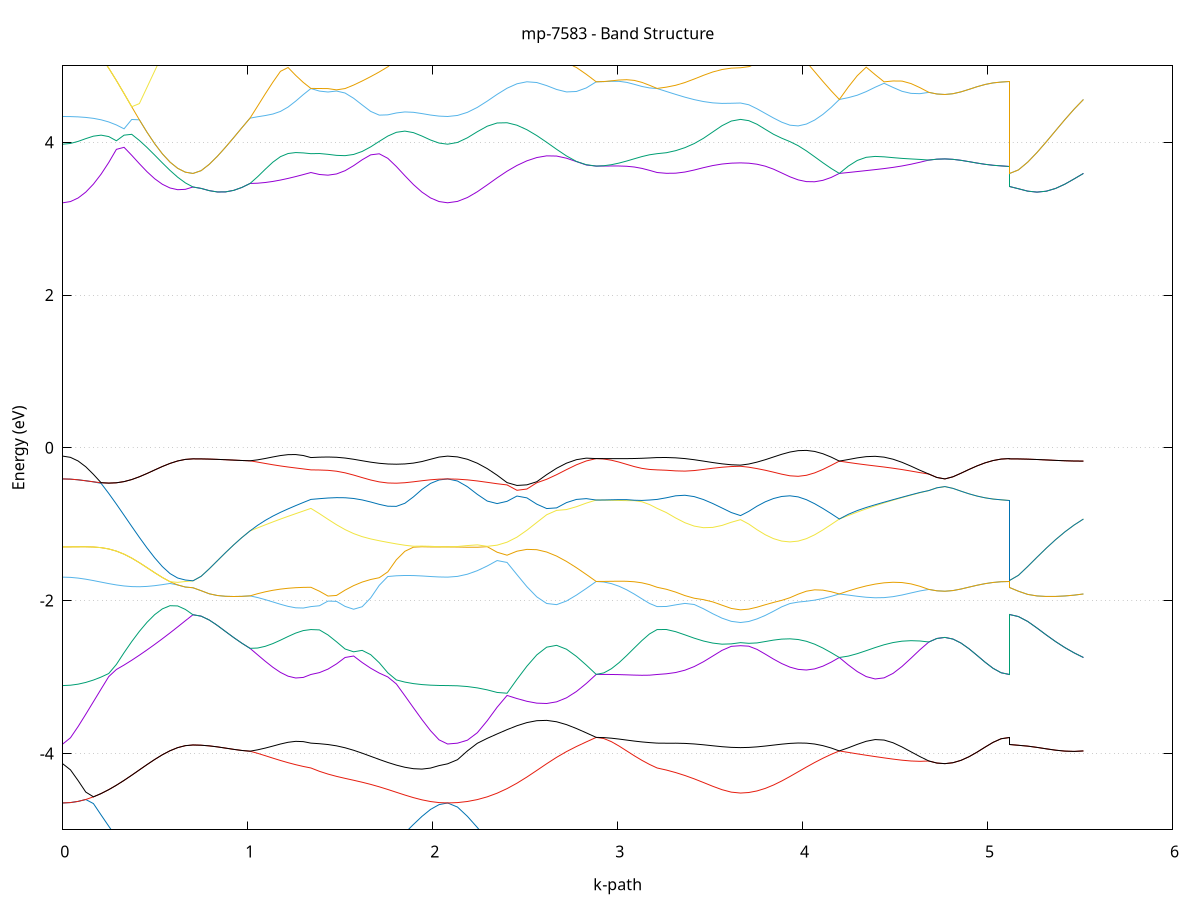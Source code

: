 set title 'mp-7583 - Band Structure'
set xlabel 'k-path'
set ylabel 'Energy (eV)'
set grid y
set yrange [-5:5]
set terminal png size 800,600
set output 'mp-7583_bands_gnuplot.png'
plot '-' using 1:2 with lines notitle, '-' using 1:2 with lines notitle, '-' using 1:2 with lines notitle, '-' using 1:2 with lines notitle, '-' using 1:2 with lines notitle, '-' using 1:2 with lines notitle, '-' using 1:2 with lines notitle, '-' using 1:2 with lines notitle, '-' using 1:2 with lines notitle, '-' using 1:2 with lines notitle, '-' using 1:2 with lines notitle, '-' using 1:2 with lines notitle, '-' using 1:2 with lines notitle, '-' using 1:2 with lines notitle, '-' using 1:2 with lines notitle, '-' using 1:2 with lines notitle, '-' using 1:2 with lines notitle, '-' using 1:2 with lines notitle, '-' using 1:2 with lines notitle, '-' using 1:2 with lines notitle, '-' using 1:2 with lines notitle, '-' using 1:2 with lines notitle, '-' using 1:2 with lines notitle, '-' using 1:2 with lines notitle
0.000000 -13.975874
0.041409 -13.972074
0.082817 -13.960774
0.124226 -13.941874
0.165635 -13.915574
0.207044 -13.881874
0.248452 -13.840874
0.289861 -13.792674
0.331270 -13.737374
0.372679 -13.675074
0.414087 -13.606074
0.455496 -13.530474
0.496905 -13.448574
0.538313 -13.360574
0.579722 -13.266874
0.621131 -13.167574
0.662540 -13.063174
0.703948 -12.954174
0.703948 -12.954174
0.747995 -12.953674
0.792041 -12.952174
0.836087 -12.949974
0.880133 -12.946974
0.924179 -12.943774
0.968226 -12.940474
1.012272 -12.937374
1.012272 -12.937374
1.053424 -12.989674
1.094577 -13.035274
1.135730 -13.074074
1.176882 -13.105874
1.218035 -13.130374
1.259187 -13.147674
1.300340 -13.157774
1.341492 -13.160474
1.341492 -13.160474
1.387687 -13.224174
1.433881 -13.292774
1.480075 -13.364574
1.526270 -13.437874
1.572464 -13.510874
1.618659 -13.582074
1.664853 -13.650174
1.711048 -13.713874
1.757242 -13.772274
1.803436 -13.824374
1.849631 -13.869574
1.895825 -13.907274
1.942020 -13.937074
1.988214 -13.958474
2.034408 -13.971474
2.080603 -13.975874
2.080603 -13.975874
2.134177 -13.970374
2.187751 -13.953974
2.241325 -13.926774
2.294899 -13.889074
2.348473 -13.841174
2.402047 -13.783474
2.455620 -13.716474
2.509194 -13.640774
2.562768 -13.557074
2.616342 -13.466174
2.669916 -13.369074
2.723490 -13.266674
2.777064 -13.159974
2.830638 -13.050174
2.884212 -12.938274
2.884212 -12.938274
2.925365 -12.941674
2.966517 -12.951974
3.007670 -12.969274
3.048822 -12.993674
3.089975 -13.025274
3.131127 -13.063874
3.172280 -13.109174
3.213432 -13.160474
3.213432 -13.160474
3.263550 -13.197874
3.313667 -13.242874
3.363784 -13.288174
3.413901 -13.329874
3.464018 -13.365774
3.514135 -13.394574
3.564252 -13.415574
3.614369 -13.428374
3.664486 -13.432674
3.664486 -13.432674
3.709000 -13.428674
3.753514 -13.416774
3.798027 -13.396974
3.842541 -13.369474
3.887055 -13.334674
3.931569 -13.292874
3.976083 -13.244574
4.020596 -13.190374
4.065110 -13.131074
4.109624 -13.067674
4.154138 -13.001074
4.198652 -12.932774
4.198652 -12.932774
4.247066 -12.974674
4.295480 -13.007674
4.343894 -13.031374
4.392308 -13.045874
4.440723 -13.050874
4.489137 -13.046474
4.537551 -13.032674
4.585965 -13.009574
4.634379 -12.977474
4.682794 -12.936474
4.682794 -12.936474
4.726180 -12.936274
4.769566 -12.936174
4.812952 -12.936274
4.856338 -12.936574
4.899725 -12.936874
4.943111 -12.937274
4.986497 -12.937674
5.029883 -12.937974
5.073269 -12.938174
5.116656 -12.938274
5.116656 -12.954174
5.166881 -12.953574
5.217107 -12.951674
5.267332 -12.948774
5.317558 -12.945174
5.367784 -12.941474
5.418009 -12.937874
5.468235 -12.934874
5.518460 -12.932774
e
0.000000 -11.714874
0.041409 -11.715674
0.082817 -11.717774
0.124226 -11.721274
0.165635 -11.725974
0.207044 -11.731774
0.248452 -11.738374
0.289861 -11.752774
0.331270 -11.866974
0.372679 -11.986174
0.414087 -12.108674
0.455496 -12.232874
0.496905 -12.357474
0.538313 -12.481474
0.579722 -12.603874
0.621131 -12.723974
0.662540 -12.840874
0.703948 -12.954174
0.703948 -12.954174
0.747995 -12.953674
0.792041 -12.952174
0.836087 -12.949874
0.880133 -12.946974
0.924179 -12.943774
0.968226 -12.940474
1.012272 -12.937374
1.012272 -12.937374
1.053424 -12.880874
1.094577 -12.831074
1.135730 -12.789174
1.176882 -12.755674
1.218035 -12.730974
1.259187 -12.714674
1.300340 -12.706474
1.341492 -12.705874
1.341492 -12.705874
1.387687 -12.639274
1.433881 -12.565974
1.480075 -12.486674
1.526270 -12.402474
1.572464 -12.314874
1.618659 -12.225474
1.664853 -12.136374
1.711048 -12.050074
1.757242 -11.969474
1.803436 -11.897874
1.849631 -11.837674
1.895825 -11.790374
1.942020 -11.755774
1.988214 -11.732474
2.034408 -11.719174
2.080603 -11.714874
2.080603 -11.714874
2.134177 -11.724074
2.187751 -11.751074
2.241325 -11.794274
2.294899 -11.851674
2.348473 -11.920974
2.402047 -12.000174
2.455620 -12.087474
2.509194 -12.181274
2.562768 -12.280474
2.616342 -12.383974
2.669916 -12.491074
2.723490 -12.600874
2.777064 -12.712674
2.830638 -12.825374
2.884212 -12.938274
2.884212 -12.938274
2.925365 -12.934574
2.966517 -12.923274
3.007670 -12.904674
3.048822 -12.878774
3.089975 -12.845674
3.131127 -12.805674
3.172280 -12.758974
3.213432 -12.705874
3.213432 -12.705874
3.263550 -12.668374
3.313667 -12.626074
3.363784 -12.586774
3.413901 -12.554074
3.464018 -12.529174
3.514135 -12.511474
3.564252 -12.499974
3.614369 -12.493674
3.664486 -12.491674
3.664486 -12.491674
3.709000 -12.493574
3.753514 -12.499774
3.798027 -12.510874
3.842541 -12.527974
3.887055 -12.552374
3.931569 -12.585174
3.976083 -12.626774
4.020596 -12.676974
4.065110 -12.734474
4.109624 -12.797574
4.154138 -12.864374
4.198652 -12.932774
4.198652 -12.932774
4.247066 -12.888874
4.295480 -12.855474
4.343894 -12.832574
4.392308 -12.820174
4.440723 -12.817674
4.489137 -12.824274
4.537551 -12.839674
4.585965 -12.863474
4.634379 -12.895774
4.682794 -12.936474
4.682794 -12.936474
4.726180 -12.936274
4.769566 -12.936174
4.812952 -12.936274
4.856338 -12.936574
4.899725 -12.936874
4.943111 -12.937274
4.986497 -12.937674
5.029883 -12.937974
5.073269 -12.938174
5.116656 -12.938274
5.116656 -12.954174
5.166881 -12.953474
5.217107 -12.951674
5.267332 -12.948774
5.317558 -12.945174
5.367784 -12.941374
5.418009 -12.937874
5.468235 -12.934874
5.518460 -12.932774
e
0.000000 -11.714874
0.041409 -11.715674
0.082817 -11.717774
0.124226 -11.721274
0.165635 -11.725974
0.207044 -11.731774
0.248452 -11.738374
0.289861 -11.745574
0.331270 -11.753174
0.372679 -11.760774
0.414087 -11.768274
0.455496 -11.775374
0.496905 -11.781774
0.538313 -11.787274
0.579722 -11.791774
0.621131 -11.795074
0.662540 -11.797174
0.703948 -11.797874
0.703948 -11.797874
0.747995 -11.798374
0.792041 -11.799774
0.836087 -11.801974
0.880133 -11.804474
0.924179 -11.806874
0.968226 -11.808674
1.012272 -11.809374
1.012272 -11.809374
1.053424 -11.814674
1.094577 -11.819574
1.135730 -11.823874
1.176882 -11.827474
1.218035 -11.830074
1.259187 -11.831474
1.300340 -11.831674
1.341492 -11.830474
1.341492 -11.830474
1.387687 -11.835374
1.433881 -11.836074
1.480075 -11.832874
1.526270 -11.826274
1.572464 -11.816874
1.618659 -11.805574
1.664853 -11.792974
1.711048 -11.779774
1.757242 -11.766674
1.803436 -11.754274
1.849631 -11.743074
1.895825 -11.733374
1.942020 -11.725474
1.988214 -11.719674
2.034408 -11.716074
2.080603 -11.714874
2.080603 -11.714874
2.134177 -11.716774
2.187751 -11.722374
2.241325 -11.731074
2.294899 -11.742374
2.348473 -11.755374
2.402047 -11.769074
2.455620 -11.782274
2.509194 -11.794074
2.562768 -11.803274
2.616342 -11.808774
2.669916 -11.809874
2.723490 -11.805774
2.777064 -11.795774
2.830638 -11.779774
2.884212 -11.757474
2.884212 -11.757474
2.925365 -11.759674
2.966517 -11.766074
3.007670 -11.775774
3.048822 -11.787674
3.089975 -11.800374
3.131127 -11.812474
3.172280 -11.822774
3.213432 -11.830474
3.213432 -11.830474
3.263550 -11.833474
3.313667 -11.833974
3.363784 -11.830374
3.413901 -11.822474
3.464018 -11.811574
3.514135 -11.799574
3.564252 -11.788874
3.614369 -11.781574
3.664486 -11.778974
3.664486 -11.778974
3.709000 -11.781674
3.753514 -11.789674
3.798027 -11.801674
3.842541 -11.816174
3.887055 -11.830774
3.931569 -11.843174
3.976083 -11.851174
4.020596 -11.853374
4.065110 -11.849574
4.109624 -11.839774
4.154138 -11.824974
4.198652 -11.805974
4.198652 -11.805974
4.247066 -11.810074
4.295480 -11.812974
4.343894 -11.814374
4.392308 -11.813774
4.440723 -11.811174
4.489137 -11.806274
4.537551 -11.798874
4.585965 -11.789074
4.634379 -11.776774
4.682794 -11.761974
4.682794 -11.761974
4.726180 -11.762474
4.769566 -11.762674
4.812952 -11.762374
4.856338 -11.761774
4.899725 -11.760974
4.943111 -11.759974
4.986497 -11.759074
5.029883 -11.758274
5.073269 -11.757674
5.116656 -11.757474
5.116656 -11.797874
5.166881 -11.798474
5.217107 -11.800374
5.267332 -11.803074
5.317558 -11.805874
5.367784 -11.808274
5.418009 -11.809374
5.468235 -11.808774
5.518460 -11.805974
e
0.000000 -11.295174
0.041409 -11.306374
0.082817 -11.339174
0.124226 -11.391974
0.165635 -11.462574
0.207044 -11.548074
0.248452 -11.645674
0.289861 -11.745574
0.331270 -11.753174
0.372679 -11.760774
0.414087 -11.768274
0.455496 -11.775374
0.496905 -11.781774
0.538313 -11.787274
0.579722 -11.791774
0.621131 -11.795074
0.662540 -11.797174
0.703948 -11.797874
0.703948 -11.797874
0.747995 -11.798374
0.792041 -11.799774
0.836087 -11.801974
0.880133 -11.804474
0.924179 -11.806874
0.968226 -11.808674
1.012272 -11.809374
1.012272 -11.809374
1.053424 -11.802374
1.094577 -11.791574
1.135730 -11.777574
1.176882 -11.761074
1.218035 -11.743374
1.259187 -11.726174
1.300340 -11.711174
1.341492 -11.699874
1.341492 -11.699874
1.387687 -11.683874
1.433881 -11.666374
1.480075 -11.647574
1.526270 -11.627474
1.572464 -11.605974
1.618659 -11.582974
1.664853 -11.558074
1.711048 -11.530774
1.757242 -11.500474
1.803436 -11.466474
1.849631 -11.429174
1.895825 -11.390274
1.942020 -11.353274
1.988214 -11.322574
2.034408 -11.302274
2.080603 -11.295174
2.080603 -11.295174
2.134177 -11.297974
2.187751 -11.306374
2.241325 -11.320674
2.294899 -11.341374
2.348473 -11.368374
2.402047 -11.401274
2.455620 -11.439174
2.509194 -11.480974
2.562768 -11.525174
2.616342 -11.570374
2.669916 -11.614774
2.723490 -11.656874
2.777064 -11.695474
2.830638 -11.729274
2.884212 -11.757474
2.884212 -11.757474
2.925365 -11.756574
2.966517 -11.753674
3.007670 -11.748974
3.048822 -11.742374
3.089975 -11.734074
3.131127 -11.724174
3.172280 -11.712774
3.213432 -11.699874
3.213432 -11.699874
3.263550 -11.688274
3.313667 -11.670474
3.363784 -11.649474
3.413901 -11.627774
3.464018 -11.607274
3.514135 -11.589774
3.564252 -11.576374
3.614369 -11.567974
3.664486 -11.565074
3.664486 -11.565074
3.709000 -11.568274
3.753514 -11.577374
3.798027 -11.591774
3.842541 -11.610274
3.887055 -11.631974
3.931569 -11.655874
3.976083 -11.681274
4.020596 -11.707474
4.065110 -11.733774
4.109624 -11.759474
4.154138 -11.783874
4.198652 -11.805974
4.198652 -11.805974
4.247066 -11.793174
4.295480 -11.777374
4.343894 -11.760374
4.392308 -11.744774
4.440723 -11.732874
4.489137 -11.726574
4.537551 -11.726974
4.585965 -11.733874
4.634379 -11.746174
4.682794 -11.761974
4.682794 -11.761974
4.726180 -11.762474
4.769566 -11.762574
4.812952 -11.762374
4.856338 -11.761774
4.899725 -11.760974
4.943111 -11.759974
4.986497 -11.759074
5.029883 -11.758174
5.073269 -11.757674
5.116656 -11.757474
5.116656 -11.797874
5.166881 -11.798474
5.217107 -11.800374
5.267332 -11.803074
5.317558 -11.805874
5.367784 -11.808274
5.418009 -11.809374
5.468235 -11.808774
5.518460 -11.805974
e
0.000000 -8.235574
0.041409 -8.224174
0.082817 -8.190474
0.124226 -8.136174
0.165635 -8.063574
0.207044 -7.975374
0.248452 -7.874374
0.289861 -7.763274
0.331270 -7.644274
0.372679 -7.519474
0.414087 -7.390374
0.455496 -7.258474
0.496905 -7.124774
0.538313 -6.990074
0.579722 -6.855174
0.621131 -6.720474
0.662540 -6.586074
0.703948 -6.452274
0.703948 -6.452274
0.747995 -6.451174
0.792041 -6.448474
0.836087 -6.444974
0.880133 -6.442074
0.924179 -6.441574
0.968226 -6.445374
1.012272 -6.454974
1.012272 -6.454974
1.053424 -6.545374
1.094577 -6.634074
1.135730 -6.718974
1.176882 -6.797574
1.218035 -6.867374
1.259187 -6.925674
1.300340 -6.970374
1.341492 -6.999674
1.341492 -6.999674
1.387687 -7.071774
1.433881 -7.151574
1.480075 -7.238074
1.526270 -7.330074
1.572464 -7.426374
1.618659 -7.525474
1.664853 -7.626074
1.711048 -7.726274
1.757242 -7.824374
1.803436 -7.918074
1.849631 -8.004874
1.895825 -8.081974
1.942020 -8.146274
1.988214 -8.194974
2.034408 -8.225274
2.080603 -8.235574
2.080603 -8.235574
2.134177 -8.225674
2.187751 -8.196374
2.241325 -8.148674
2.294899 -8.084274
2.348473 -8.004974
2.402047 -7.912774
2.455620 -7.809574
2.509194 -7.697074
2.562768 -7.576774
2.616342 -7.449974
2.669916 -7.317774
2.723490 -7.181374
2.777064 -7.041574
2.830638 -6.899474
2.884212 -6.755774
2.884212 -6.755774
2.925365 -6.759574
2.966517 -6.770874
3.007670 -6.789774
3.048822 -6.816474
3.089975 -6.850874
3.131127 -6.892974
3.172280 -6.942674
3.213432 -6.999674
3.213432 -6.999674
3.263550 -7.047474
3.313667 -7.113674
3.363784 -7.185774
3.413901 -7.255574
3.464018 -7.317974
3.514135 -7.369374
3.564252 -7.407474
3.614369 -7.430874
3.664486 -7.438774
3.664486 -7.438774
3.709000 -7.429574
3.753514 -7.402374
3.798027 -7.358274
3.842541 -7.298774
3.887055 -7.225774
3.931569 -7.141374
3.976083 -7.047674
4.020596 -6.946574
4.065110 -6.839674
4.109624 -6.728574
4.154138 -6.614574
4.198652 -6.498674
4.198652 -6.498674
4.247066 -6.595374
4.295480 -6.684774
4.343894 -6.762074
4.392308 -6.822774
4.440723 -6.862874
4.489137 -6.879774
4.537551 -6.872074
4.585965 -6.839974
4.634379 -6.785174
4.682794 -6.710774
4.682794 -6.710774
4.726180 -6.705474
4.769566 -6.703874
4.812952 -6.706374
4.856338 -6.712374
4.899725 -6.720974
4.943111 -6.730874
4.986497 -6.740574
5.029883 -6.748674
5.073269 -6.753974
5.116656 -6.755774
5.116656 -6.452274
5.166881 -6.450874
5.217107 -6.447474
5.267332 -6.443574
5.317558 -6.441374
5.367784 -6.443674
5.418009 -6.452974
5.468235 -6.471174
5.518460 -6.498674
e
0.000000 -4.648874
0.041409 -4.643774
0.082817 -4.628574
0.124226 -4.603574
0.165635 -4.657074
0.207044 -4.806274
0.248452 -4.953174
0.289861 -5.097474
0.331270 -5.239274
0.372679 -5.378774
0.414087 -5.516274
0.455496 -5.652074
0.496905 -5.786574
0.538313 -5.920074
0.579722 -6.053074
0.621131 -6.185874
0.662540 -6.318874
0.703948 -6.452174
0.703948 -6.452174
0.747995 -6.451174
0.792041 -6.448474
0.836087 -6.444974
0.880133 -6.442074
0.924179 -6.441574
0.968226 -6.445374
1.012272 -6.454974
1.012272 -6.454974
1.053424 -6.386674
1.094577 -6.327774
1.135730 -6.279674
1.176882 -6.243874
1.218035 -6.221174
1.259187 -6.211974
1.300340 -6.216174
1.341492 -6.233374
1.341492 -6.233374
1.387687 -6.116674
1.433881 -6.001074
1.480075 -5.888774
1.526270 -5.780374
1.572464 -5.675574
1.618659 -5.572974
1.664853 -5.470874
1.711048 -5.367474
1.757242 -5.261774
1.803436 -5.152974
1.849631 -5.041674
1.895825 -4.930474
1.942020 -4.824474
1.988214 -4.733474
2.034408 -4.671074
2.080603 -4.648874
2.080603 -4.648874
2.134177 -4.702874
2.187751 -4.824474
2.241325 -4.970174
2.294899 -5.123174
2.348473 -5.277674
2.402047 -5.431474
2.455620 -5.583574
2.509194 -5.733874
2.562768 -5.882274
2.616342 -6.029374
2.669916 -6.175474
2.723490 -6.320974
2.777064 -6.466274
2.830638 -6.611274
2.884212 -6.755774
2.884212 -6.755774
2.925365 -6.745674
2.966517 -6.715774
3.007670 -6.667374
3.048822 -6.602374
3.089975 -6.523374
3.131127 -6.433474
3.172280 -6.335674
3.213432 -6.233374
3.213432 -6.233374
3.263550 -6.159474
3.313667 -6.061774
3.363784 -5.951774
3.413901 -5.837674
3.464018 -5.726274
3.514135 -5.624274
3.564252 -5.539874
3.614369 -5.482974
3.664486 -5.462674
3.664486 -5.462674
3.709000 -5.474674
3.753514 -5.509774
3.798027 -5.565374
3.842541 -5.638274
3.887055 -5.724774
3.931569 -5.821674
3.976083 -5.926074
4.020596 -6.035974
4.065110 -6.149374
4.109624 -6.265074
4.154138 -6.381774
4.198652 -6.498574
4.198652 -6.498574
4.247066 -6.458074
4.295480 -6.432774
4.343894 -6.422874
4.392308 -6.428174
4.440723 -6.447474
4.489137 -6.479674
4.537551 -6.523274
4.585965 -6.577074
4.634379 -6.639874
4.682794 -6.710774
4.682794 -6.710774
4.726180 -6.705474
4.769566 -6.703874
4.812952 -6.706374
4.856338 -6.712374
4.899725 -6.720974
4.943111 -6.730874
4.986497 -6.740574
5.029883 -6.748574
5.073269 -6.753974
5.116656 -6.755774
5.116656 -6.452174
5.166881 -6.450874
5.217107 -6.447474
5.267332 -6.443574
5.317558 -6.441374
5.367784 -6.443674
5.418009 -6.452974
5.468235 -6.471174
5.518460 -6.498574
e
0.000000 -4.648874
0.041409 -4.643774
0.082817 -4.628574
0.124226 -4.603574
0.165635 -4.569074
0.207044 -4.525874
0.248452 -4.474774
0.289861 -4.416774
0.331270 -4.353374
0.372679 -4.285874
0.414087 -4.216174
0.455496 -4.146674
0.496905 -4.079674
0.538313 -4.018174
0.579722 -3.965474
0.621131 -3.924674
0.662540 -3.898874
0.703948 -3.889974
0.703948 -3.889974
0.747995 -3.892974
0.792041 -3.901674
0.836087 -3.914874
0.880133 -3.930874
0.924179 -3.947374
0.968226 -3.961774
1.012272 -3.971374
1.012272 -3.971374
1.053424 -3.999074
1.094577 -4.030174
1.135730 -4.062074
1.176882 -4.092874
1.218035 -4.121574
1.259187 -4.147774
1.300340 -4.171074
1.341492 -4.190974
1.341492 -4.190974
1.387687 -4.234874
1.433881 -4.270874
1.480075 -4.300874
1.526270 -4.326974
1.572464 -4.351774
1.618659 -4.377574
1.664853 -4.405874
1.711048 -4.437574
1.757242 -4.472374
1.803436 -4.508974
1.849631 -4.545374
1.895825 -4.579174
1.942020 -4.608174
1.988214 -4.630274
2.034408 -4.644174
2.080603 -4.648874
2.080603 -4.648874
2.134177 -4.644174
2.187751 -4.629674
2.241325 -4.604774
2.294899 -4.568774
2.348473 -4.520974
2.402047 -4.461174
2.455620 -4.390274
2.509194 -4.309874
2.562768 -4.223274
2.616342 -4.135374
2.669916 -4.051674
2.723490 -3.976374
2.777064 -3.910174
2.830638 -3.849474
2.884212 -3.790574
2.884212 -3.790574
2.925365 -3.805774
2.966517 -3.846974
3.007670 -3.903874
3.048822 -3.967474
3.089975 -4.031074
3.131127 -4.090774
3.172280 -4.144374
3.213432 -4.190974
3.213432 -4.190974
3.263550 -4.218174
3.313667 -4.251174
3.363784 -4.289574
3.413901 -4.333274
3.464018 -4.381274
3.514135 -4.430474
3.564252 -4.475074
3.614369 -4.507274
3.664486 -4.519174
3.664486 -4.519174
3.709000 -4.512174
3.753514 -4.491574
3.798027 -4.458474
3.842541 -4.414274
3.887055 -4.361474
3.931569 -4.302674
3.976083 -4.240874
4.020596 -4.179074
4.065110 -4.119474
4.109624 -4.063874
4.154138 -4.013074
4.198652 -3.967874
4.198652 -3.967874
4.247066 -3.986974
4.295480 -4.006074
4.343894 -4.024374
4.392308 -4.041874
4.440723 -4.058874
4.489137 -4.074974
4.537551 -4.089174
4.585965 -4.099574
4.634379 -4.103974
4.682794 -4.099674
4.682794 -4.099674
4.726180 -4.126574
4.769566 -4.134274
4.812952 -4.122174
4.856338 -4.091174
4.899725 -4.043774
4.943111 -3.984074
4.986497 -3.918374
5.029883 -3.855574
5.073269 -3.808474
5.116656 -3.790574
5.116656 -3.889974
5.166881 -3.893874
5.217107 -3.904974
5.267332 -3.921374
5.317558 -3.940274
5.367784 -3.957874
5.418009 -3.970174
5.468235 -3.974174
5.518460 -3.967874
e
0.000000 -4.136574
0.041409 -4.215374
0.082817 -4.356074
0.124226 -4.506274
0.165635 -4.569074
0.207044 -4.525874
0.248452 -4.474774
0.289861 -4.416774
0.331270 -4.353374
0.372679 -4.285874
0.414087 -4.216174
0.455496 -4.146674
0.496905 -4.079674
0.538313 -4.018174
0.579722 -3.965474
0.621131 -3.924674
0.662540 -3.898874
0.703948 -3.889974
0.703948 -3.889974
0.747995 -3.892974
0.792041 -3.901674
0.836087 -3.914874
0.880133 -3.930874
0.924179 -3.947374
0.968226 -3.961774
1.012272 -3.971374
1.012272 -3.971374
1.053424 -3.953274
1.094577 -3.930674
1.135730 -3.904474
1.176882 -3.877474
1.218035 -3.854674
1.259187 -3.842474
1.300340 -3.845974
1.341492 -3.865674
1.341492 -3.865674
1.387687 -3.873274
1.433881 -3.884074
1.480075 -3.901274
1.526270 -3.926474
1.572464 -3.959174
1.618659 -3.997274
1.664853 -4.038274
1.711048 -4.079474
1.757242 -4.118674
1.803436 -4.153474
1.849631 -4.181674
1.895825 -4.200374
1.942020 -4.205574
1.988214 -4.192274
2.034408 -4.160074
2.080603 -4.136574
2.080603 -4.136574
2.134177 -4.082574
2.187751 -3.967474
2.241325 -3.867774
2.294899 -3.803174
2.348473 -3.745374
2.402047 -3.689274
2.455620 -3.637974
2.509194 -3.596974
2.562768 -3.572074
2.616342 -3.567874
2.669916 -3.585974
2.723490 -3.623474
2.777064 -3.674274
2.830638 -3.731574
2.884212 -3.790574
2.884212 -3.790574
2.925365 -3.793374
2.966517 -3.801174
3.007670 -3.812574
3.048822 -3.825774
3.089975 -3.838774
3.131127 -3.849974
3.172280 -3.858774
3.213432 -3.865674
3.213432 -3.865674
3.263550 -3.866774
3.313667 -3.866674
3.363784 -3.869474
3.413901 -3.876574
3.464018 -3.887374
3.514135 -3.900174
3.564252 -3.912374
3.614369 -3.921174
3.664486 -3.924474
3.664486 -3.924474
3.709000 -3.921874
3.753514 -3.914674
3.798027 -3.903974
3.842541 -3.891574
3.887055 -3.879274
3.931569 -3.869274
3.976083 -3.863974
4.020596 -3.866074
4.065110 -3.877374
4.109624 -3.898674
4.154138 -3.929274
4.198652 -3.967874
4.198652 -3.967874
4.247066 -3.927074
4.295480 -3.881974
4.343894 -3.841574
4.392308 -3.819074
4.440723 -3.825474
4.489137 -3.861074
4.537551 -3.915974
4.585965 -3.978974
4.634379 -4.041874
4.682794 -4.099674
4.682794 -4.099674
4.726180 -4.126574
4.769566 -4.134274
4.812952 -4.122174
4.856338 -4.091174
4.899725 -4.043774
4.943111 -3.984074
4.986497 -3.918374
5.029883 -3.855574
5.073269 -3.808474
5.116656 -3.790574
5.116656 -3.889974
5.166881 -3.893874
5.217107 -3.904974
5.267332 -3.921374
5.317558 -3.940274
5.367784 -3.957874
5.418009 -3.970174
5.468235 -3.974174
5.518460 -3.967874
e
0.000000 -3.877074
0.041409 -3.795874
0.082817 -3.648574
0.124226 -3.487774
0.165635 -3.323174
0.207044 -3.158174
0.248452 -2.994874
0.289861 -2.901774
0.331270 -2.843574
0.372679 -2.780874
0.414087 -2.714574
0.455496 -2.645274
0.496905 -2.573574
0.538313 -2.499374
0.579722 -2.422874
0.621131 -2.344074
0.662540 -2.263874
0.703948 -2.185074
0.703948 -2.185074
0.747995 -2.203374
0.792041 -2.254274
0.836087 -2.325774
0.880133 -2.405074
0.924179 -2.483774
0.968226 -2.557674
1.012272 -2.624974
1.012272 -2.624974
1.053424 -2.709574
1.094577 -2.793674
1.135730 -2.872474
1.176882 -2.939974
1.218035 -2.989374
1.259187 -3.013074
1.300340 -3.005674
1.341492 -2.967174
1.341492 -2.967174
1.387687 -2.942474
1.433881 -2.896774
1.480075 -2.828474
1.526270 -2.744574
1.572464 -2.725374
1.618659 -2.810274
1.664853 -2.885174
1.711048 -2.948474
1.757242 -2.999274
1.803436 -3.091074
1.849631 -3.245274
1.895825 -3.402574
1.942020 -3.557574
1.988214 -3.702774
2.034408 -3.822774
2.080603 -3.877074
2.080603 -3.877074
2.134177 -3.866174
2.187751 -3.827174
2.241325 -3.729374
2.294899 -3.572474
2.348473 -3.395374
2.402047 -3.241674
2.455620 -3.282174
2.509194 -3.318074
2.562768 -3.342274
2.616342 -3.346974
2.669916 -3.325174
2.723490 -3.272574
2.777064 -3.190074
2.830638 -3.084674
2.884212 -2.965974
2.884212 -2.965974
2.925365 -2.966174
2.966517 -2.967074
3.007670 -2.968874
3.048822 -2.971774
3.089975 -2.975274
3.131127 -2.977574
3.172280 -2.976174
3.213432 -2.967174
3.213432 -2.967174
3.263550 -2.958074
3.313667 -2.941474
3.363784 -2.910974
3.413901 -2.863574
3.464018 -2.800274
3.514135 -2.726174
3.564252 -2.651374
3.614369 -2.598874
3.664486 -2.590274
3.664486 -2.590274
3.709000 -2.596674
3.753514 -2.638374
3.798027 -2.700474
3.842541 -2.765274
3.887055 -2.824074
3.931569 -2.870774
3.976083 -2.900274
4.020596 -2.908474
4.065110 -2.893974
4.109624 -2.858274
4.154138 -2.806274
4.198652 -2.744774
4.198652 -2.744774
4.247066 -2.841774
4.295480 -2.928774
4.343894 -2.994674
4.392308 -3.025774
4.440723 -3.011274
4.489137 -2.952674
4.537551 -2.862074
4.585965 -2.754474
4.634379 -2.643174
4.682794 -2.541674
4.682794 -2.541674
4.726180 -2.495574
4.769566 -2.481774
4.812952 -2.503374
4.856338 -2.555674
4.899725 -2.630074
4.943111 -2.716674
4.986497 -2.805774
5.029883 -2.886274
5.073269 -2.944374
5.116656 -2.965974
5.116656 -2.185074
5.166881 -2.208774
5.217107 -2.272874
5.267332 -2.358874
5.317558 -2.449674
5.367784 -2.536274
5.418009 -2.614874
5.468235 -2.684274
5.518460 -2.744774
e
0.000000 -3.112174
0.041409 -3.107574
0.082817 -3.093774
0.124226 -3.071174
0.165635 -3.039974
0.207044 -3.000774
0.248452 -2.954474
0.289861 -2.835374
0.331270 -2.681774
0.372679 -2.536674
0.414087 -2.402874
0.455496 -2.283774
0.496905 -2.183574
0.538313 -2.108174
0.579722 -2.066774
0.621131 -2.069774
0.662540 -2.115174
0.703948 -2.185074
0.703948 -2.185074
0.747995 -2.203374
0.792041 -2.254274
0.836087 -2.325774
0.880133 -2.405074
0.924179 -2.483774
0.968226 -2.557674
1.012272 -2.624974
1.012272 -2.624974
1.053424 -2.620874
1.094577 -2.598574
1.135730 -2.562674
1.176882 -2.518074
1.218035 -2.469974
1.259187 -2.425174
1.300340 -2.392374
1.341492 -2.379074
1.341492 -2.379074
1.387687 -2.383474
1.433881 -2.449674
1.480075 -2.539074
1.526270 -2.633474
1.572464 -2.670274
1.618659 -2.651374
1.664853 -2.707774
1.711048 -2.813374
1.757242 -2.944974
1.803436 -3.038274
1.849631 -3.066774
1.895825 -3.086474
1.942020 -3.099274
1.988214 -3.106974
2.034408 -3.110974
2.080603 -3.112174
2.080603 -3.112174
2.134177 -3.115274
2.187751 -3.125074
2.241325 -3.142574
2.294899 -3.168474
2.348473 -3.202274
2.402047 -3.212474
2.455620 -3.030974
2.509194 -2.859174
2.562768 -2.710774
2.616342 -2.609574
2.669916 -2.585574
2.723490 -2.636474
2.777064 -2.730274
2.830638 -2.844374
2.884212 -2.965974
2.884212 -2.965974
2.925365 -2.946074
2.966517 -2.891374
3.007670 -2.812274
3.048822 -2.719274
3.089975 -2.620474
3.131127 -2.523174
3.172280 -2.436474
3.213432 -2.379074
3.213432 -2.379074
3.263550 -2.378374
3.313667 -2.406674
3.363784 -2.448374
3.413901 -2.491574
3.464018 -2.528974
3.514135 -2.555974
3.564252 -2.570374
3.614369 -2.566374
3.664486 -2.550174
3.664486 -2.550174
3.709000 -2.559174
3.753514 -2.553974
3.798027 -2.535874
3.842541 -2.517174
3.887055 -2.503974
3.931569 -2.500374
3.976083 -2.509274
4.020596 -2.532474
4.065110 -2.570274
4.109624 -2.620974
4.154138 -2.680874
4.198652 -2.744774
4.198652 -2.744774
4.247066 -2.726574
4.295480 -2.694574
4.343894 -2.655374
4.392308 -2.614774
4.440723 -2.577974
4.489137 -2.549174
4.537551 -2.531074
4.585965 -2.524474
4.634379 -2.528574
4.682794 -2.541674
4.682794 -2.541674
4.726180 -2.495574
4.769566 -2.481774
4.812952 -2.503374
4.856338 -2.555674
4.899725 -2.630074
4.943111 -2.716674
4.986497 -2.805774
5.029883 -2.886174
5.073269 -2.944374
5.116656 -2.965974
5.116656 -2.185074
5.166881 -2.208774
5.217107 -2.272874
5.267332 -2.358874
5.317558 -2.449674
5.367784 -2.536274
5.418009 -2.614774
5.468235 -2.684274
5.518460 -2.744774
e
0.000000 -1.692774
0.041409 -1.695974
0.082817 -1.705274
0.124226 -1.719774
0.165635 -1.737874
0.207044 -1.757774
0.248452 -1.777374
0.289861 -1.794874
0.331270 -1.808274
0.372679 -1.816474
0.414087 -1.818474
0.455496 -1.814274
0.496905 -1.804574
0.538313 -1.790974
0.579722 -1.775674
0.621131 -1.794974
0.662540 -1.822374
0.703948 -1.831774
0.703948 -1.831774
0.747995 -1.870174
0.792041 -1.910874
0.836087 -1.933374
0.880133 -1.943474
0.924179 -1.946274
0.968226 -1.944174
1.012272 -1.938074
1.012272 -1.938074
1.053424 -1.959874
1.094577 -1.987074
1.135730 -2.017274
1.176882 -2.047974
1.218035 -2.075374
1.259187 -2.094274
1.300340 -2.097174
1.341492 -2.078474
1.341492 -2.078474
1.387687 -2.067474
1.433881 -2.006074
1.480075 -2.010074
1.526270 -2.075774
1.572464 -2.113074
1.618659 -2.080274
1.664853 -1.964174
1.711048 -1.800074
1.757242 -1.684674
1.803436 -1.675074
1.849631 -1.670974
1.895825 -1.672074
1.942020 -1.677474
1.988214 -1.684574
2.034408 -1.690474
2.080603 -1.692774
2.080603 -1.692774
2.134177 -1.683074
2.187751 -1.654374
2.241325 -1.607974
2.294899 -1.546674
2.348473 -1.475674
2.402047 -1.500574
2.455620 -1.659974
2.509194 -1.817274
2.562768 -1.950974
2.616342 -2.037674
2.669916 -2.052974
2.723490 -2.005174
2.777064 -1.928074
2.830638 -1.840674
2.884212 -1.749574
2.884212 -1.749574
2.925365 -1.756774
2.966517 -1.777874
3.007670 -1.812174
3.048822 -1.858574
3.089975 -1.914674
3.131127 -1.976774
3.172280 -2.037274
3.213432 -2.078474
3.213432 -2.078474
3.263550 -2.076974
3.313667 -2.055674
3.363784 -2.036474
3.413901 -2.050974
3.464018 -2.106674
3.514135 -2.171674
3.564252 -2.229874
3.614369 -2.271374
3.664486 -2.286974
3.664486 -2.286974
3.709000 -2.273274
3.753514 -2.239574
3.798027 -2.194074
3.842541 -2.139374
3.887055 -2.081674
3.931569 -2.038474
3.976083 -2.019374
4.020596 -2.008274
4.065110 -1.993874
4.109624 -1.972574
4.154138 -1.944574
4.198652 -1.913174
4.198652 -1.913174
4.247066 -1.927674
4.295480 -1.943174
4.343894 -1.956174
4.392308 -1.962974
4.440723 -1.960774
4.489137 -1.948374
4.537551 -1.926874
4.585965 -1.900074
4.634379 -1.873574
4.682794 -1.853574
4.682794 -1.853574
4.726180 -1.871574
4.769566 -1.877274
4.812952 -1.868374
4.856338 -1.848474
4.899725 -1.823574
4.943111 -1.799074
4.986497 -1.778074
5.029883 -1.762474
5.073269 -1.752874
5.116656 -1.749574
5.116656 -1.831774
5.166881 -1.876974
5.217107 -1.918774
5.267332 -1.938774
5.317558 -1.945774
5.367784 -1.945274
5.418009 -1.939274
5.468235 -1.928574
5.518460 -1.913174
e
0.000000 -1.297074
0.041409 -1.296674
0.082817 -1.295674
0.124226 -1.295574
0.165635 -1.298274
0.207044 -1.306674
0.248452 -1.323774
0.289861 -1.351974
0.331270 -1.392174
0.372679 -1.443474
0.414087 -1.503574
0.455496 -1.568674
0.496905 -1.634774
0.538313 -1.697374
0.579722 -1.752174
0.621131 -1.794974
0.662540 -1.822374
0.703948 -1.831774
0.703948 -1.831774
0.747995 -1.870174
0.792041 -1.910874
0.836087 -1.933374
0.880133 -1.943474
0.924179 -1.946274
0.968226 -1.944174
1.012272 -1.938074
1.012272 -1.938074
1.053424 -1.909574
1.094577 -1.884974
1.135730 -1.864874
1.176882 -1.849574
1.218035 -1.838474
1.259187 -1.831074
1.300340 -1.826874
1.341492 -1.825474
1.341492 -1.825474
1.387687 -1.877174
1.433881 -1.940274
1.480075 -1.932274
1.526270 -1.862674
1.572464 -1.803674
1.618659 -1.757374
1.664853 -1.723674
1.711048 -1.700274
1.757242 -1.623874
1.803436 -1.465774
1.849631 -1.354474
1.895825 -1.300674
1.942020 -1.295274
1.988214 -1.297574
2.034408 -1.297474
2.080603 -1.297074
2.080603 -1.297074
2.134177 -1.298574
2.187751 -1.301374
2.241325 -1.301574
2.294899 -1.294174
2.348473 -1.366874
2.402047 -1.405574
2.455620 -1.353174
2.509194 -1.329274
2.562768 -1.333574
2.616342 -1.364074
2.669916 -1.417074
2.723490 -1.487174
2.777064 -1.569174
2.830638 -1.657974
2.884212 -1.749574
2.884212 -1.749574
2.925365 -1.748874
2.966517 -1.747274
3.007670 -1.745974
3.048822 -1.747074
3.089975 -1.753274
3.131127 -1.767174
3.172280 -1.790874
3.213432 -1.825474
3.213432 -1.825474
3.263550 -1.851574
3.313667 -1.888674
3.363784 -1.934274
3.413901 -1.968874
3.464018 -1.987474
3.514135 -2.016774
3.564252 -2.059674
3.614369 -2.102274
3.664486 -2.121174
3.664486 -2.121174
3.709000 -2.111474
3.753514 -2.086274
3.798027 -2.054274
3.842541 -2.023874
3.887055 -1.996874
3.931569 -1.962174
3.976083 -1.915374
4.020596 -1.876774
4.065110 -1.858874
4.109624 -1.862974
4.154138 -1.883574
4.198652 -1.913174
4.198652 -1.913174
4.247066 -1.873774
4.295480 -1.838274
4.343894 -1.807974
4.392308 -1.783874
4.440723 -1.767174
4.489137 -1.759774
4.537551 -1.763674
4.585965 -1.781074
4.634379 -1.812474
4.682794 -1.853574
4.682794 -1.853574
4.726180 -1.871574
4.769566 -1.877274
4.812952 -1.868374
4.856338 -1.848474
4.899725 -1.823574
4.943111 -1.799074
4.986497 -1.778074
5.029883 -1.762474
5.073269 -1.752874
5.116656 -1.749574
5.116656 -1.831774
5.166881 -1.876974
5.217107 -1.918774
5.267332 -1.938774
5.317558 -1.945774
5.367784 -1.945274
5.418009 -1.939274
5.468235 -1.928574
5.518460 -1.913174
e
0.000000 -1.297074
0.041409 -1.296674
0.082817 -1.295674
0.124226 -1.295574
0.165635 -1.298274
0.207044 -1.306674
0.248452 -1.323774
0.289861 -1.351974
0.331270 -1.392174
0.372679 -1.443474
0.414087 -1.503574
0.455496 -1.568674
0.496905 -1.634774
0.538313 -1.697374
0.579722 -1.752174
0.621131 -1.761274
0.662540 -1.749674
0.703948 -1.740974
0.703948 -1.740974
0.747995 -1.681874
0.792041 -1.583174
0.836087 -1.477274
0.880133 -1.371574
0.924179 -1.269974
0.968226 -1.174674
1.012272 -1.087374
1.012272 -1.087374
1.053424 -1.047774
1.094577 -1.008474
1.135730 -0.970074
1.176882 -0.932874
1.218035 -0.896974
1.259187 -0.861974
1.300340 -0.827474
1.341492 -0.792774
1.341492 -0.792774
1.387687 -0.861774
1.433881 -0.935474
1.480075 -1.006874
1.526270 -1.070374
1.572464 -1.122674
1.618659 -1.162674
1.664853 -1.192574
1.711048 -1.216274
1.757242 -1.237474
1.803436 -1.257674
1.849631 -1.275374
1.895825 -1.288274
1.942020 -1.286574
1.988214 -1.289174
2.034408 -1.294674
2.080603 -1.297074
2.080603 -1.297074
2.134177 -1.291874
2.187751 -1.279274
2.241325 -1.270374
2.294899 -1.289574
2.348473 -1.274174
2.402047 -1.235174
2.455620 -1.169474
2.509194 -1.079074
2.562768 -0.977074
2.616342 -0.875974
2.669916 -0.819074
2.723490 -0.808074
2.777064 -0.770874
2.830638 -0.723474
2.884212 -0.683574
2.884212 -0.683574
2.925365 -0.684374
2.966517 -0.686474
3.007670 -0.689074
3.048822 -0.691074
3.089975 -0.691274
3.131127 -0.706074
3.172280 -0.742074
3.213432 -0.792774
3.213432 -0.792774
3.263550 -0.847974
3.313667 -0.918474
3.363784 -0.980474
3.413901 -1.024474
3.464018 -1.045474
3.514135 -1.041674
3.564252 -1.015874
3.614369 -0.974574
3.664486 -0.940174
3.664486 -0.940174
3.709000 -0.997774
3.753514 -1.071774
3.798027 -1.137574
3.842541 -1.188674
3.887055 -1.220774
3.931569 -1.231774
3.976083 -1.220974
4.020596 -1.189074
4.065110 -1.138674
4.109624 -1.074874
4.154138 -1.004274
4.198652 -0.931974
4.198652 -0.931974
4.247066 -0.885974
4.295480 -0.841374
4.343894 -0.798674
4.392308 -0.758374
4.440723 -0.720574
4.489137 -0.685174
4.537551 -0.651574
4.585965 -0.619174
4.634379 -0.587974
4.682794 -0.559074
4.682794 -0.559074
4.726180 -0.523374
4.769566 -0.507174
4.812952 -0.530774
4.856338 -0.567374
4.899725 -0.602074
4.943111 -0.631374
4.986497 -0.654274
5.029883 -0.670574
5.073269 -0.680374
5.116656 -0.683574
5.116656 -1.740974
5.166881 -1.668974
5.217107 -1.553774
5.267332 -1.432474
5.317558 -1.313874
5.367784 -1.202374
5.418009 -1.100574
5.468235 -1.010274
5.518460 -0.931974
e
0.000000 -0.406974
0.041409 -0.410074
0.082817 -0.418674
0.124226 -0.431274
0.165635 -0.445074
0.207044 -0.465074
0.248452 -0.596674
0.289861 -0.737074
0.331270 -0.882274
0.372679 -1.028474
0.414087 -1.172374
0.455496 -1.310774
0.496905 -1.439874
0.538313 -1.554574
0.579722 -1.646074
0.621131 -1.704274
0.662540 -1.730374
0.703948 -1.740974
0.703948 -1.740974
0.747995 -1.681874
0.792041 -1.583174
0.836087 -1.477274
0.880133 -1.371574
0.924179 -1.269974
0.968226 -1.174674
1.012272 -1.087374
1.012272 -1.087374
1.053424 -1.014274
1.094577 -0.949974
1.135730 -0.893974
1.176882 -0.844574
1.218035 -0.799474
1.259187 -0.756674
1.300340 -0.715474
1.341492 -0.675374
1.341492 -0.675374
1.387687 -0.665574
1.433881 -0.656974
1.480075 -0.652174
1.526270 -0.653574
1.572464 -0.663174
1.618659 -0.681974
1.664853 -0.709074
1.711048 -0.739874
1.757242 -0.764374
1.803436 -0.766274
1.849631 -0.725874
1.895825 -0.642174
1.942020 -0.544374
1.988214 -0.465774
2.034408 -0.420874
2.080603 -0.406974
2.080603 -0.406974
2.134177 -0.434474
2.187751 -0.509174
2.241325 -0.609074
2.294899 -0.696674
2.348473 -0.729874
2.402047 -0.700274
2.455620 -0.631174
2.509194 -0.655074
2.562768 -0.737374
2.616342 -0.794974
2.669916 -0.786174
2.723490 -0.716974
2.777064 -0.675474
2.830638 -0.664974
2.884212 -0.683574
2.884212 -0.683574
2.925365 -0.682674
2.966517 -0.680274
3.007670 -0.677874
3.048822 -0.678274
3.089975 -0.685974
3.131127 -0.688674
3.172280 -0.683174
3.213432 -0.675374
3.213432 -0.675374
3.263550 -0.653874
3.313667 -0.628174
3.363784 -0.620874
3.413901 -0.638574
3.464018 -0.677174
3.514135 -0.728974
3.564252 -0.787474
3.614369 -0.846974
3.664486 -0.887174
3.664486 -0.887174
3.709000 -0.831774
3.753514 -0.763974
3.798027 -0.706774
3.842541 -0.663774
3.887055 -0.636674
3.931569 -0.628074
3.976083 -0.642274
4.020596 -0.678874
4.065110 -0.731574
4.109624 -0.793674
4.154138 -0.861174
4.198652 -0.931974
4.198652 -0.931974
4.247066 -0.870474
4.295480 -0.821474
4.343894 -0.781074
4.392308 -0.745274
4.440723 -0.711574
4.489137 -0.678874
4.537551 -0.646774
4.585965 -0.615074
4.634379 -0.584474
4.682794 -0.559074
4.682794 -0.559074
4.726180 -0.523374
4.769566 -0.507174
4.812952 -0.530774
4.856338 -0.567374
4.899725 -0.602074
4.943111 -0.631374
4.986497 -0.654274
5.029883 -0.670574
5.073269 -0.680374
5.116656 -0.683574
5.116656 -1.740974
5.166881 -1.668974
5.217107 -1.553774
5.267332 -1.432474
5.317558 -1.313874
5.367784 -1.202374
5.418009 -1.100574
5.468235 -1.010274
5.518460 -0.931974
e
0.000000 -0.406974
0.041409 -0.410074
0.082817 -0.418674
0.124226 -0.431274
0.165635 -0.445074
0.207044 -0.456574
0.248452 -0.461874
0.289861 -0.457674
0.331270 -0.442174
0.372679 -0.415374
0.414087 -0.378874
0.455496 -0.335874
0.496905 -0.289774
0.538313 -0.244474
0.579722 -0.204074
0.621131 -0.171974
0.662540 -0.151474
0.703948 -0.144374
0.703948 -0.144374
0.747995 -0.145074
0.792041 -0.147374
0.836087 -0.151074
0.880133 -0.155674
0.924179 -0.160774
0.968226 -0.165774
1.012272 -0.169974
1.012272 -0.169974
1.053424 -0.186874
1.094577 -0.204574
1.135730 -0.221674
1.176882 -0.237274
1.218035 -0.251174
1.259187 -0.263774
1.300340 -0.275974
1.341492 -0.288574
1.341492 -0.288574
1.387687 -0.290374
1.433881 -0.294574
1.480075 -0.306274
1.526270 -0.327374
1.572464 -0.356574
1.618659 -0.389574
1.664853 -0.421174
1.711048 -0.445874
1.757242 -0.460174
1.803436 -0.463174
1.849631 -0.456874
1.895825 -0.444774
1.942020 -0.430874
1.988214 -0.418474
2.034408 -0.409974
2.080603 -0.406974
2.080603 -0.406974
2.134177 -0.410174
2.187751 -0.419374
2.241325 -0.433674
2.294899 -0.451574
2.348473 -0.470174
2.402047 -0.485674
2.455620 -0.555774
2.509194 -0.539374
2.562768 -0.457674
2.616342 -0.411674
2.669916 -0.351674
2.723490 -0.285474
2.777064 -0.222374
2.830638 -0.171674
2.884212 -0.140874
2.884212 -0.140874
2.925365 -0.146374
2.966517 -0.162374
3.007670 -0.186874
3.048822 -0.216374
3.089975 -0.245574
3.131127 -0.268974
3.172280 -0.282974
3.213432 -0.288574
3.213432 -0.288574
3.263550 -0.293474
3.313667 -0.301774
3.363784 -0.304874
3.413901 -0.297574
3.464018 -0.282974
3.514135 -0.267174
3.564252 -0.254074
3.614369 -0.245074
3.664486 -0.241474
3.664486 -0.241474
3.709000 -0.253674
3.753514 -0.271874
3.798027 -0.293374
3.842541 -0.318474
3.887055 -0.344874
3.931569 -0.366174
3.976083 -0.372874
4.020596 -0.359574
4.065110 -0.328174
4.109624 -0.283274
4.154138 -0.229974
4.198652 -0.173774
4.198652 -0.173774
4.247066 -0.191374
4.295480 -0.207874
4.343894 -0.222974
4.392308 -0.237174
4.440723 -0.251374
4.489137 -0.266974
4.537551 -0.284474
4.585965 -0.304074
4.634379 -0.324674
4.682794 -0.343474
4.682794 -0.343474
4.726180 -0.388174
4.769566 -0.406974
4.812952 -0.379174
4.856338 -0.332474
4.899725 -0.283074
4.943111 -0.236674
4.986497 -0.196874
5.029883 -0.166474
5.073269 -0.147374
5.116656 -0.140874
5.116656 -0.144374
5.166881 -0.145374
5.217107 -0.148274
5.267332 -0.152874
5.317558 -0.158474
5.367784 -0.164274
5.418009 -0.169374
5.468235 -0.172874
5.518460 -0.173774
e
0.000000 -0.108574
0.041409 -0.124774
0.082817 -0.172274
0.124226 -0.247874
0.165635 -0.347174
0.207044 -0.456574
0.248452 -0.461874
0.289861 -0.457674
0.331270 -0.442174
0.372679 -0.415374
0.414087 -0.378874
0.455496 -0.335874
0.496905 -0.289774
0.538313 -0.244474
0.579722 -0.204074
0.621131 -0.171974
0.662540 -0.151474
0.703948 -0.144374
0.703948 -0.144374
0.747995 -0.145074
0.792041 -0.147374
0.836087 -0.151074
0.880133 -0.155674
0.924179 -0.160774
0.968226 -0.165774
1.012272 -0.169974
1.012272 -0.169974
1.053424 -0.157074
1.094577 -0.139574
1.135730 -0.119574
1.176882 -0.101274
1.218035 -0.089274
1.259187 -0.088174
1.300340 -0.100574
1.341492 -0.127374
1.341492 -0.127374
1.387687 -0.122274
1.433881 -0.120174
1.480075 -0.123574
1.526270 -0.133574
1.572464 -0.149674
1.618659 -0.168974
1.664853 -0.187674
1.711048 -0.202474
1.757242 -0.211674
1.803436 -0.214574
1.849631 -0.210974
1.895825 -0.199874
1.942020 -0.179474
1.988214 -0.149974
2.034408 -0.120874
2.080603 -0.108574
2.080603 -0.108574
2.134177 -0.118774
2.187751 -0.149774
2.241325 -0.201474
2.294899 -0.272174
2.348473 -0.358474
2.402047 -0.455374
2.455620 -0.492474
2.509194 -0.484574
2.562768 -0.443874
2.616342 -0.350774
2.669916 -0.267574
2.723490 -0.200674
2.777064 -0.155274
2.830638 -0.134874
2.884212 -0.140874
2.884212 -0.140874
2.925365 -0.141074
2.966517 -0.141474
3.007670 -0.141674
3.048822 -0.141374
3.089975 -0.139874
3.131127 -0.136874
3.172280 -0.132474
3.213432 -0.127374
3.213432 -0.127374
3.263550 -0.126774
3.313667 -0.131074
3.363784 -0.140774
3.413901 -0.155574
3.464018 -0.173774
3.514135 -0.192674
3.564252 -0.209474
3.614369 -0.221674
3.664486 -0.226574
3.664486 -0.226574
3.709000 -0.211974
3.753514 -0.186974
3.798027 -0.155674
3.842541 -0.120074
3.887055 -0.084774
3.931569 -0.055274
3.976083 -0.036974
4.020596 -0.033674
4.065110 -0.047274
4.109624 -0.077274
4.154138 -0.120974
4.198652 -0.173774
4.198652 -0.173774
4.247066 -0.153274
4.295480 -0.131574
4.343894 -0.115474
4.392308 -0.111074
4.440723 -0.122074
4.489137 -0.149074
4.537551 -0.189674
4.585965 -0.239674
4.634379 -0.293474
4.682794 -0.343474
4.682794 -0.343474
4.726180 -0.388174
4.769566 -0.406974
4.812952 -0.379174
4.856338 -0.332474
4.899725 -0.283074
4.943111 -0.236674
4.986497 -0.196874
5.029883 -0.166474
5.073269 -0.147374
5.116656 -0.140874
5.116656 -0.144374
5.166881 -0.145374
5.217107 -0.148274
5.267332 -0.152874
5.317558 -0.158474
5.367784 -0.164274
5.418009 -0.169374
5.468235 -0.172874
5.518460 -0.173774
e
0.000000 3.207826
0.041409 3.223626
0.082817 3.270526
0.124226 3.347426
0.165635 3.452226
0.207044 3.582426
0.248452 3.735226
0.289861 3.907226
0.331270 3.933826
0.372679 3.829526
0.414087 3.719426
0.455496 3.614326
0.496905 3.522526
0.538313 3.450226
0.579722 3.401626
0.621131 3.379126
0.662540 3.383726
0.703948 3.414426
0.703948 3.414426
0.747995 3.396026
0.792041 3.366726
0.836087 3.349426
0.880133 3.350426
0.924179 3.370526
0.968226 3.408426
1.012272 3.460526
1.012272 3.460526
1.053424 3.464226
1.094577 3.473226
1.135730 3.487226
1.176882 3.505326
1.218035 3.526826
1.259187 3.550926
1.300340 3.576926
1.341492 3.604026
1.341492 3.604026
1.387687 3.578226
1.433881 3.569326
1.480075 3.585126
1.526270 3.627926
1.572464 3.693726
1.618659 3.770726
1.664853 3.835326
1.711048 3.849226
1.757242 3.789826
1.803436 3.683026
1.849631 3.562226
1.895825 3.446526
1.942020 3.347226
1.988214 3.271426
2.034408 3.223926
2.080603 3.207826
2.080603 3.207826
2.134177 3.225826
2.187751 3.276726
2.241325 3.352426
2.294899 3.442026
2.348473 3.534426
2.402047 3.621226
2.455620 3.696526
2.509194 3.756926
2.562768 3.799926
2.616342 3.822126
2.669916 3.819526
2.723490 3.791226
2.777064 3.747026
2.830638 3.702426
2.884212 3.688226
2.884212 3.688226
2.925365 3.688626
2.966517 3.689526
3.007670 3.689326
3.048822 3.685826
3.089975 3.676126
3.131127 3.658026
3.172280 3.632426
3.213432 3.604026
3.213432 3.604026
3.263550 3.593726
3.313667 3.595226
3.363784 3.610326
3.413901 3.636626
3.464018 3.667526
3.514135 3.695026
3.564252 3.715026
3.614369 3.726526
3.664486 3.730226
3.664486 3.730226
3.709000 3.726026
3.753514 3.712526
3.798027 3.687126
3.842541 3.648126
3.887055 3.598426
3.931569 3.547926
3.976083 3.507626
4.020596 3.484926
4.065110 3.482926
4.109624 3.501526
4.154138 3.538926
4.198652 3.592226
4.198652 3.592226
4.247066 3.604026
4.295480 3.616526
4.343894 3.629226
4.392308 3.642026
4.440723 3.655626
4.489137 3.671226
4.537551 3.689826
4.585965 3.712326
4.634379 3.738526
4.682794 3.767026
4.682794 3.767026
4.726180 3.778526
4.769566 3.782026
4.812952 3.776526
4.856338 3.763626
4.899725 3.746226
4.943111 3.727926
4.986497 3.711526
5.029883 3.698826
5.073269 3.690926
5.116656 3.688226
5.116656 3.414426
5.166881 3.391726
5.217107 3.360226
5.267332 3.347426
5.317558 3.359426
5.367784 3.395426
5.418009 3.451526
5.468235 3.520426
5.518460 3.592226
e
0.000000 3.974726
0.041409 3.984626
0.082817 4.011526
0.124226 4.047526
0.165635 4.079826
0.207044 4.093226
0.248452 4.074626
0.289861 4.019526
0.331270 4.093026
0.372679 4.104026
0.414087 4.023826
0.455496 3.931726
0.496905 3.832026
0.538313 3.730126
0.579722 3.631726
0.621131 3.542726
0.662540 3.468626
0.703948 3.414426
0.703948 3.414426
0.747995 3.396026
0.792041 3.366726
0.836087 3.349426
0.880133 3.350426
0.924179 3.370526
0.968226 3.408426
1.012272 3.460526
1.012272 3.460526
1.053424 3.548926
1.094577 3.646426
1.135730 3.739226
1.176882 3.811626
1.218035 3.852826
1.259187 3.865226
1.300340 3.860726
1.341492 3.850626
1.341492 3.850626
1.387687 3.852726
1.433881 3.842126
1.480075 3.828526
1.526270 3.824626
1.572464 3.840426
1.618659 3.879826
1.664853 3.939826
1.711048 4.011726
1.757242 4.081026
1.803436 4.130326
1.849631 4.146126
1.895825 4.126226
1.942020 4.081226
1.988214 4.029626
2.034408 3.989626
2.080603 3.974726
2.080603 3.974726
2.134177 3.997526
2.187751 4.058726
2.241325 4.138326
2.294899 4.210326
2.348473 4.252426
2.402047 4.255526
2.455620 4.223226
2.509194 4.164426
2.562768 4.087626
2.616342 3.999726
2.669916 3.907826
2.723490 3.820926
2.777064 3.749026
2.830638 3.706326
2.884212 3.688226
2.884212 3.688226
2.925365 3.692826
2.966517 3.706426
3.007670 3.727626
3.048822 3.754326
3.089975 3.783826
3.131127 3.812526
3.172280 3.836126
3.213432 3.850626
3.213432 3.850626
3.263550 3.863226
3.313667 3.890026
3.363784 3.929526
3.413901 3.982826
3.464018 4.051926
3.514135 4.134326
3.564252 4.216926
3.614369 4.277726
3.664486 4.299426
3.664486 4.299426
3.709000 4.282926
3.753514 4.235826
3.798027 4.169826
3.842541 4.104926
3.887055 4.053326
3.931569 4.008726
3.976083 3.955226
4.020596 3.887126
4.065110 3.810326
4.109624 3.732126
4.154138 3.657926
4.198652 3.592226
4.198652 3.592226
4.247066 3.687726
4.295480 3.761826
4.343894 3.803126
4.392308 3.814726
4.440723 3.809326
4.489137 3.798626
4.537551 3.788926
4.585965 3.781726
4.634379 3.775426
4.682794 3.767026
4.682794 3.767026
4.726180 3.778526
4.769566 3.782026
4.812952 3.776526
4.856338 3.763626
4.899725 3.746226
4.943111 3.727926
4.986497 3.711526
5.029883 3.698826
5.073269 3.690926
5.116656 3.688226
5.116656 3.414426
5.166881 3.391726
5.217107 3.360226
5.267332 3.347426
5.317558 3.359426
5.367784 3.395426
5.418009 3.451526
5.468235 3.520426
5.518460 3.592226
e
0.000000 4.337326
0.041409 4.336126
0.082817 4.332426
0.124226 4.325226
0.165635 4.313126
0.207044 4.294126
0.248452 4.266026
0.289861 4.226626
0.331270 4.176026
0.372679 4.298226
0.414087 4.293826
0.455496 4.130726
0.496905 3.980726
0.538313 3.849026
0.579722 3.740326
0.621131 3.659026
0.662540 3.608726
0.703948 3.591726
0.703948 3.591726
0.747995 3.628326
0.792041 3.711726
0.836087 3.817326
0.880133 3.935826
0.924179 4.061426
0.968226 4.189626
1.012272 4.315826
1.012272 4.315826
1.053424 4.333926
1.094577 4.349726
1.135730 4.369526
1.176882 4.403726
1.218035 4.460826
1.259187 4.538226
1.300340 4.623926
1.341492 4.703426
1.341492 4.703426
1.387687 4.669926
1.433881 4.657926
1.480075 4.670726
1.526270 4.644526
1.572464 4.576026
1.618659 4.488826
1.664853 4.403926
1.711048 4.355226
1.757242 4.358926
1.803436 4.383626
1.849631 4.397126
1.895825 4.392126
1.942020 4.375426
1.988214 4.356426
2.034408 4.342426
2.080603 4.337326
2.080603 4.337326
2.134177 4.351126
2.187751 4.391726
2.241325 4.456326
2.294899 4.538626
2.348473 4.627126
2.402047 4.707326
2.455620 4.765526
2.509194 4.791826
2.562768 4.782026
2.616342 4.741626
2.669916 4.691126
2.723490 4.658926
2.777064 4.664826
2.830638 4.711526
2.884212 4.791426
2.884212 4.791426
2.925365 4.793926
2.966517 4.798626
3.007670 4.797826
3.048822 4.784126
3.089975 4.758426
3.131127 4.730726
3.172280 4.711226
3.213432 4.703426
3.213432 4.703426
3.263550 4.664826
3.313667 4.626626
3.363784 4.590226
3.413901 4.558326
3.464018 4.533026
3.514135 4.515926
3.564252 4.508626
3.614369 4.510626
3.664486 4.513826
3.664486 4.513826
3.709000 4.491126
3.753514 4.438526
3.798027 4.378126
3.842541 4.318126
3.887055 4.263126
3.931569 4.223626
3.976083 4.214026
4.020596 4.238326
4.065110 4.290626
4.109624 4.364526
4.154138 4.455526
4.198652 4.560026
4.198652 4.560126
4.247066 4.583926
4.295480 4.615826
4.343894 4.663126
4.392308 4.720526
4.440723 4.772226
4.489137 4.717726
4.537551 4.667226
4.585965 4.640126
4.634379 4.636126
4.682794 4.653326
4.682794 4.653326
4.726180 4.631926
4.769566 4.625426
4.812952 4.635526
4.856338 4.659826
4.899725 4.692526
4.943111 4.727026
4.986497 4.756526
5.029883 4.777126
5.073269 4.788126
5.116656 4.791426
5.116656 3.591726
5.166881 3.638026
5.217107 3.739626
5.267332 3.866026
5.317558 4.005726
5.367784 4.151326
5.418009 4.296126
5.468235 4.433926
5.518460 4.560026
e
0.000000 5.484026
0.041409 5.468626
0.082817 5.422526
0.124226 5.346926
0.165635 5.243826
0.207044 5.116626
0.248452 4.969726
0.289861 4.808326
0.331270 4.638126
0.372679 4.464826
0.414087 4.293826
0.455496 4.130726
0.496905 3.980726
0.538313 3.849026
0.579722 3.740326
0.621131 3.659026
0.662540 3.608726
0.703948 3.591726
0.703948 3.591726
0.747995 3.628326
0.792041 3.711726
0.836087 3.817326
0.880133 3.935826
0.924179 4.061426
0.968226 4.189626
1.012272 4.315826
1.012272 4.315826
1.053424 4.473426
1.094577 4.632626
1.135730 4.786126
1.176882 4.928426
1.218035 4.978826
1.259187 4.875926
1.300340 4.783226
1.341492 4.704726
1.341492 4.704726
1.387687 4.703726
1.433881 4.702426
1.480075 4.686026
1.526270 4.703226
1.572464 4.748826
1.618659 4.801926
1.664853 4.859426
1.711048 4.920526
1.757242 4.987726
1.803436 5.065726
1.849631 5.156926
1.895825 5.256026
1.942020 5.349726
1.988214 5.423626
2.034408 5.469026
2.080603 5.484026
2.080603 5.484026
2.134177 5.469126
2.187751 5.432526
2.241325 5.390726
2.294899 5.356726
2.348473 5.332826
2.402047 5.309926
2.455620 5.276826
2.509194 5.230826
2.562768 5.177626
2.616342 5.125726
2.669916 5.080126
2.723490 5.037426
2.777064 4.978926
2.830638 4.889426
2.884212 4.791426
2.884212 4.791426
2.925365 4.795026
2.966517 4.804426
3.007670 4.814826
3.048822 4.819026
3.089975 4.809826
3.131127 4.784126
3.172280 4.745826
3.213432 4.704726
3.213432 4.704726
3.263550 4.721626
3.313667 4.745826
3.363784 4.782126
3.413901 4.827826
3.464018 4.876326
3.514135 4.919926
3.564252 4.952226
3.614369 4.970226
3.664486 4.975526
3.664486 4.975526
3.709000 4.990026
3.753514 5.023326
3.798027 5.060626
3.842541 5.094426
3.887055 5.122126
3.931569 5.141926
3.976083 5.138526
4.020596 5.050626
4.065110 4.924126
4.109624 4.797126
4.154138 4.674926
4.198652 4.560126
4.198652 4.560126
4.247066 4.723026
4.295480 4.871226
4.343894 4.983326
4.392308 4.885026
4.440723 4.791026
4.489137 4.802326
4.537551 4.800926
4.585965 4.768626
4.634379 4.715026
4.682794 4.653326
4.682794 4.653326
4.726180 4.631926
4.769566 4.625426
4.812952 4.635526
4.856338 4.659826
4.899725 4.692526
4.943111 4.727026
4.986497 4.756526
5.029883 4.777126
5.073269 4.788126
5.116656 4.791426
5.116656 3.591726
5.166881 3.638026
5.217107 3.739626
5.267332 3.866026
5.317558 4.005726
5.367784 4.151326
5.418009 4.296126
5.468235 4.433926
5.518460 4.560126
e
0.000000 5.484026
0.041409 5.468626
0.082817 5.422526
0.124226 5.346926
0.165635 5.243826
0.207044 5.116626
0.248452 4.969726
0.289861 4.808326
0.331270 4.638126
0.372679 4.464826
0.414087 4.506626
0.455496 4.720026
0.496905 4.933826
0.538313 5.143226
0.579722 5.343226
0.621131 5.528726
0.662540 5.694626
0.703948 5.836026
0.703948 5.836026
0.747995 5.832726
0.792041 5.821626
0.836087 5.800126
0.880133 5.765226
0.924179 5.715126
0.968226 5.650926
1.012272 5.575826
1.012272 5.575826
1.053424 5.456326
1.094577 5.333826
1.135730 5.211826
1.176882 5.093326
1.218035 5.059626
1.259187 5.174926
1.300340 5.280926
1.341492 5.380926
1.341492 5.380926
1.387687 5.418526
1.433881 5.445026
1.480075 5.460926
1.526270 5.466926
1.572464 5.461826
1.618659 5.442726
1.664853 5.410026
1.711048 5.371626
1.757242 5.340826
1.803436 5.330726
1.849631 5.346026
1.895825 5.379926
1.942020 5.419626
1.988214 5.453926
2.034408 5.476326
2.080603 5.484026
2.080603 5.484026
2.134177 5.485626
2.187751 5.491626
2.241325 5.505826
2.294899 5.534126
2.348473 5.581926
2.402047 5.649426
2.455620 5.725926
2.509194 5.787326
2.562768 5.801226
2.616342 5.736726
2.669916 5.559026
2.723490 5.399026
2.777064 5.290026
2.830638 5.257026
2.884212 5.283126
2.884212 5.283126
2.925365 5.276326
2.966517 5.259626
3.007670 5.244426
3.048822 5.243626
3.089975 5.263226
3.131127 5.298526
3.172280 5.340426
3.213432 5.380926
3.213432 5.380926
3.263550 5.423726
3.313667 5.501426
3.363784 5.601426
3.413901 5.714126
3.464018 5.831326
3.514135 5.942426
3.564252 6.032926
3.614369 6.087826
3.664486 6.104426
3.664486 6.104426
3.709000 6.065026
3.753514 5.964226
3.798027 5.829326
3.842541 5.678926
3.887055 5.525026
3.931569 5.376526
3.976083 5.254426
4.020596 5.224626
4.065110 5.245326
4.109624 5.282526
4.154138 5.334526
4.198652 5.402226
4.198652 5.402226
4.247066 5.262926
4.295480 5.127526
4.343894 5.019426
4.392308 5.119226
4.440723 5.220926
4.489137 5.316826
4.537551 5.411526
4.585965 5.507526
4.634379 5.603126
4.682794 5.687426
4.682794 5.687426
4.726180 5.800226
4.769566 5.848626
4.812952 5.777226
4.856338 5.660526
4.899725 5.546026
4.943111 5.447926
4.986497 5.372126
5.029883 5.320726
5.073269 5.292126
5.116656 5.283126
5.116656 5.836026
5.166881 5.831626
5.217107 5.816826
5.267332 5.787226
5.317558 5.738926
5.367784 5.671426
5.418009 5.588226
5.468235 5.496026
5.518460 5.402226
e
0.000000 6.119826
0.041409 6.093526
0.082817 6.023126
0.124226 5.929126
0.165635 5.835726
0.207044 5.765826
0.248452 5.735426
0.289861 5.749626
0.331270 5.800726
0.372679 5.873726
0.414087 5.952026
0.455496 6.021226
0.496905 6.069926
0.538313 6.090126
0.579722 6.077326
0.621131 6.030026
0.662540 5.948826
0.703948 5.836026
0.703948 5.836026
0.747995 5.832726
0.792041 5.821726
0.836087 5.800126
0.880133 5.765226
0.924179 5.715126
0.968226 5.650926
1.012272 5.575826
1.012272 5.575826
1.053424 5.580126
1.094577 5.587826
1.135730 5.606126
1.176882 5.635826
1.218035 5.670726
1.259187 5.699326
1.300340 5.711226
1.341492 5.704126
1.341492 5.704126
1.387687 5.835226
1.433881 5.963726
1.480075 6.078826
1.526270 6.172126
1.572464 6.238626
1.618659 6.276026
1.664853 6.283926
1.711048 6.265026
1.757242 6.224926
1.803436 6.175626
1.849631 6.130626
1.895825 6.101526
1.942020 6.092926
1.988214 6.100726
2.034408 6.113726
2.080603 6.119826
2.080603 6.119826
2.134177 6.138226
2.187751 6.185226
2.241325 6.241726
2.294899 6.284226
2.348473 6.289526
2.402047 6.250126
2.455620 6.171826
2.509194 6.057026
2.562768 5.908526
2.616342 5.746526
2.669916 5.646226
2.723490 5.535426
2.777064 5.432226
2.830638 5.345526
2.884212 5.283126
2.884212 5.283126
2.925365 5.287226
2.966517 5.300026
3.007670 5.323726
3.048822 5.362226
3.089975 5.419426
3.131127 5.497326
3.172280 5.593926
3.213432 5.704126
3.213432 5.704126
3.263550 5.781126
3.313667 5.882326
3.363784 6.002126
3.413901 6.132226
3.464018 6.260726
3.514135 6.367626
3.564252 6.410626
3.614369 6.406626
3.664486 6.405226
3.664486 6.405326
3.709000 6.420726
3.753514 6.437626
3.798027 6.392926
3.842541 6.304926
3.887055 6.195526
3.931569 6.073426
3.976083 5.945226
4.020596 5.817426
4.065110 5.695626
4.109624 5.584126
4.154138 5.485726
4.198652 5.402226
4.198652 5.402226
4.247066 5.399926
4.295480 5.410526
4.343894 5.428526
4.392308 5.445426
4.440723 5.457926
4.489137 5.472626
4.537551 5.500526
4.585965 5.547826
4.634379 5.612326
4.682794 5.687426
4.682794 5.687426
4.726180 5.800226
4.769566 5.848626
4.812952 5.777226
4.856338 5.660526
4.899725 5.546026
4.943111 5.447926
4.986497 5.372126
5.029883 5.320726
5.073269 5.292126
5.116656 5.283126
5.116656 5.836026
5.166881 5.831626
5.217107 5.816826
5.267332 5.787226
5.317558 5.738926
5.367784 5.671426
5.418009 5.588226
5.468235 5.496026
5.518460 5.402226
e
0.000000 7.317826
0.041409 7.317626
0.082817 7.318126
0.124226 7.321726
0.165635 7.331526
0.207044 7.351626
0.248452 7.379226
0.289861 7.236826
0.331270 7.109026
0.372679 7.011526
0.414087 6.945726
0.455496 6.911426
0.496905 6.907526
0.538313 6.931326
0.579722 6.980126
0.621131 7.049926
0.662540 7.137326
0.703948 7.237026
0.703948 7.237026
0.747995 7.244226
0.792041 7.265826
0.836087 7.300426
0.880133 7.343226
0.924179 7.382326
0.968226 7.399026
1.012272 7.387626
1.012272 7.389626
1.053424 7.349526
1.094577 7.279626
1.135730 7.193426
1.176882 7.100126
1.218035 7.013726
1.259187 6.939426
1.300340 6.874726
1.341492 6.809926
1.341492 6.809926
1.387687 6.841026
1.433881 6.905226
1.480075 6.904326
1.526270 6.849426
1.572464 6.802026
1.618659 6.777726
1.664853 6.784726
1.711048 6.824826
1.757242 6.890926
1.803436 6.974826
1.849631 7.066026
1.895825 7.153226
1.942020 7.178926
1.988214 7.226026
2.034408 7.286626
2.080603 7.317726
2.080603 7.317726
2.134177 7.251926
2.187751 7.110926
2.241325 6.988026
2.294899 6.913026
2.348473 6.876526
2.402047 6.728426
2.455620 6.576026
2.509194 6.434326
2.562768 6.338526
2.616342 6.329526
2.669916 6.405126
2.723490 6.539726
2.777064 6.715726
2.830638 6.921226
2.884212 7.145826
2.884212 7.145826
2.925365 7.131326
2.966517 7.096126
3.007670 7.040926
3.048822 6.970826
3.089975 6.900726
3.131127 6.844726
3.172280 6.812826
3.213432 6.809826
3.213432 6.809826
3.263550 6.788326
3.313667 6.738426
3.363784 6.680426
3.413901 6.619726
3.464018 6.561126
3.514135 6.516826
3.564252 6.523326
3.614369 6.562526
3.664486 6.578226
3.664486 6.578426
3.709000 6.564926
3.753514 6.550926
3.798027 6.589626
3.842541 6.654826
3.887055 6.723026
3.931569 6.790826
3.976083 6.861426
4.020596 6.938926
4.065110 7.022526
4.109624 7.115826
4.154138 7.213326
4.198652 7.306526
4.198652 7.306626
4.247066 7.227026
4.295480 7.134326
4.343894 7.053326
4.392308 6.984126
4.440723 6.915326
4.489137 6.831726
4.537551 6.727526
4.585965 6.611826
4.634379 6.500026
4.682794 6.406226
4.682794 6.406226
4.726180 6.265426
4.769566 6.209026
4.812952 6.293026
4.856338 6.442126
4.899725 6.607026
4.943111 6.769826
4.986497 6.917926
5.029883 7.038326
5.073269 7.117826
5.116656 7.145726
5.116656 7.237026
5.166881 7.246526
5.217107 7.274226
5.267332 7.317926
5.317558 7.366426
5.367784 7.396726
5.418009 7.391826
5.468235 7.355526
5.518460 7.306726
e
0.000000 7.358126
0.041409 7.327326
0.082817 7.324826
0.124226 7.322226
0.165635 7.333526
0.207044 7.438226
0.248452 7.384326
0.289861 7.419726
0.331270 7.463626
0.372679 7.520426
0.414087 7.587226
0.455496 7.652026
0.496905 7.728626
0.538313 7.652526
0.579722 7.557126
0.621131 7.452926
0.662540 7.346026
0.703948 7.238026
0.703948 7.237126
0.747995 7.245526
0.792041 7.266826
0.836087 7.301126
0.880133 7.346226
0.924179 7.387726
0.968226 7.399726
1.012272 7.392426
1.012272 7.413426
1.053424 7.373326
1.094577 7.360626
1.135730 7.341626
1.176882 7.301326
1.218035 7.244126
1.259187 7.175026
1.300340 7.091726
1.341492 6.992526
1.341492 6.991926
1.387687 6.980426
1.433881 6.951326
1.480075 6.995626
1.526270 7.101526
1.572464 7.205326
1.618659 7.284826
1.664853 7.317326
1.711048 7.309826
1.757242 7.248026
1.803436 7.198226
1.849631 7.165626
1.895825 7.158126
1.942020 7.225826
1.988214 7.277926
2.034408 7.308926
2.080603 7.321626
2.080603 7.323226
2.134177 7.310026
2.187751 7.231626
2.241325 7.134426
2.294899 7.013826
2.348473 6.910026
2.402047 6.979126
2.455620 7.097626
2.509194 7.245526
2.562768 7.391526
2.616342 7.529426
2.669916 7.676026
2.723490 7.685226
2.777064 7.582626
2.830638 7.376726
2.884212 7.146626
2.884212 7.146526
2.925365 7.133826
2.966517 7.098226
3.007670 7.055726
3.048822 7.023526
3.089975 7.003126
3.131127 6.995326
3.172280 6.993526
3.213432 6.992126
3.213432 6.992026
3.263550 7.012726
3.313667 7.048826
3.363784 7.073126
3.413901 7.074826
3.464018 7.049126
3.514135 6.998626
3.564252 6.935526
3.614369 6.882626
3.664486 6.861926
3.664486 6.861826
3.709000 6.892026
3.753514 6.966326
3.798027 7.059226
3.842541 7.153026
3.887055 7.241526
3.931569 7.321926
3.976083 7.391726
4.020596 7.440126
4.065110 7.468526
4.109624 7.490126
4.154138 7.411426
4.198652 7.316326
4.198652 7.307426
4.247066 7.307226
4.295480 7.274226
4.343894 7.222426
4.392308 7.149726
4.440723 7.062126
4.489137 6.959826
4.537551 6.837726
4.585965 6.695126
4.634379 6.542526
4.682794 6.406326
4.682794 6.406226
4.726180 6.265426
4.769566 6.209126
4.812952 6.293126
4.856338 6.442126
4.899725 6.607026
4.943111 6.769826
4.986497 6.918326
5.029883 7.038426
5.073269 7.118126
5.116656 7.145926
5.116656 7.237226
5.166881 7.247126
5.217107 7.275126
5.267332 7.318426
5.317558 7.366926
5.367784 7.397926
5.418009 7.400826
5.468235 7.356926
5.518460 7.312426
e

